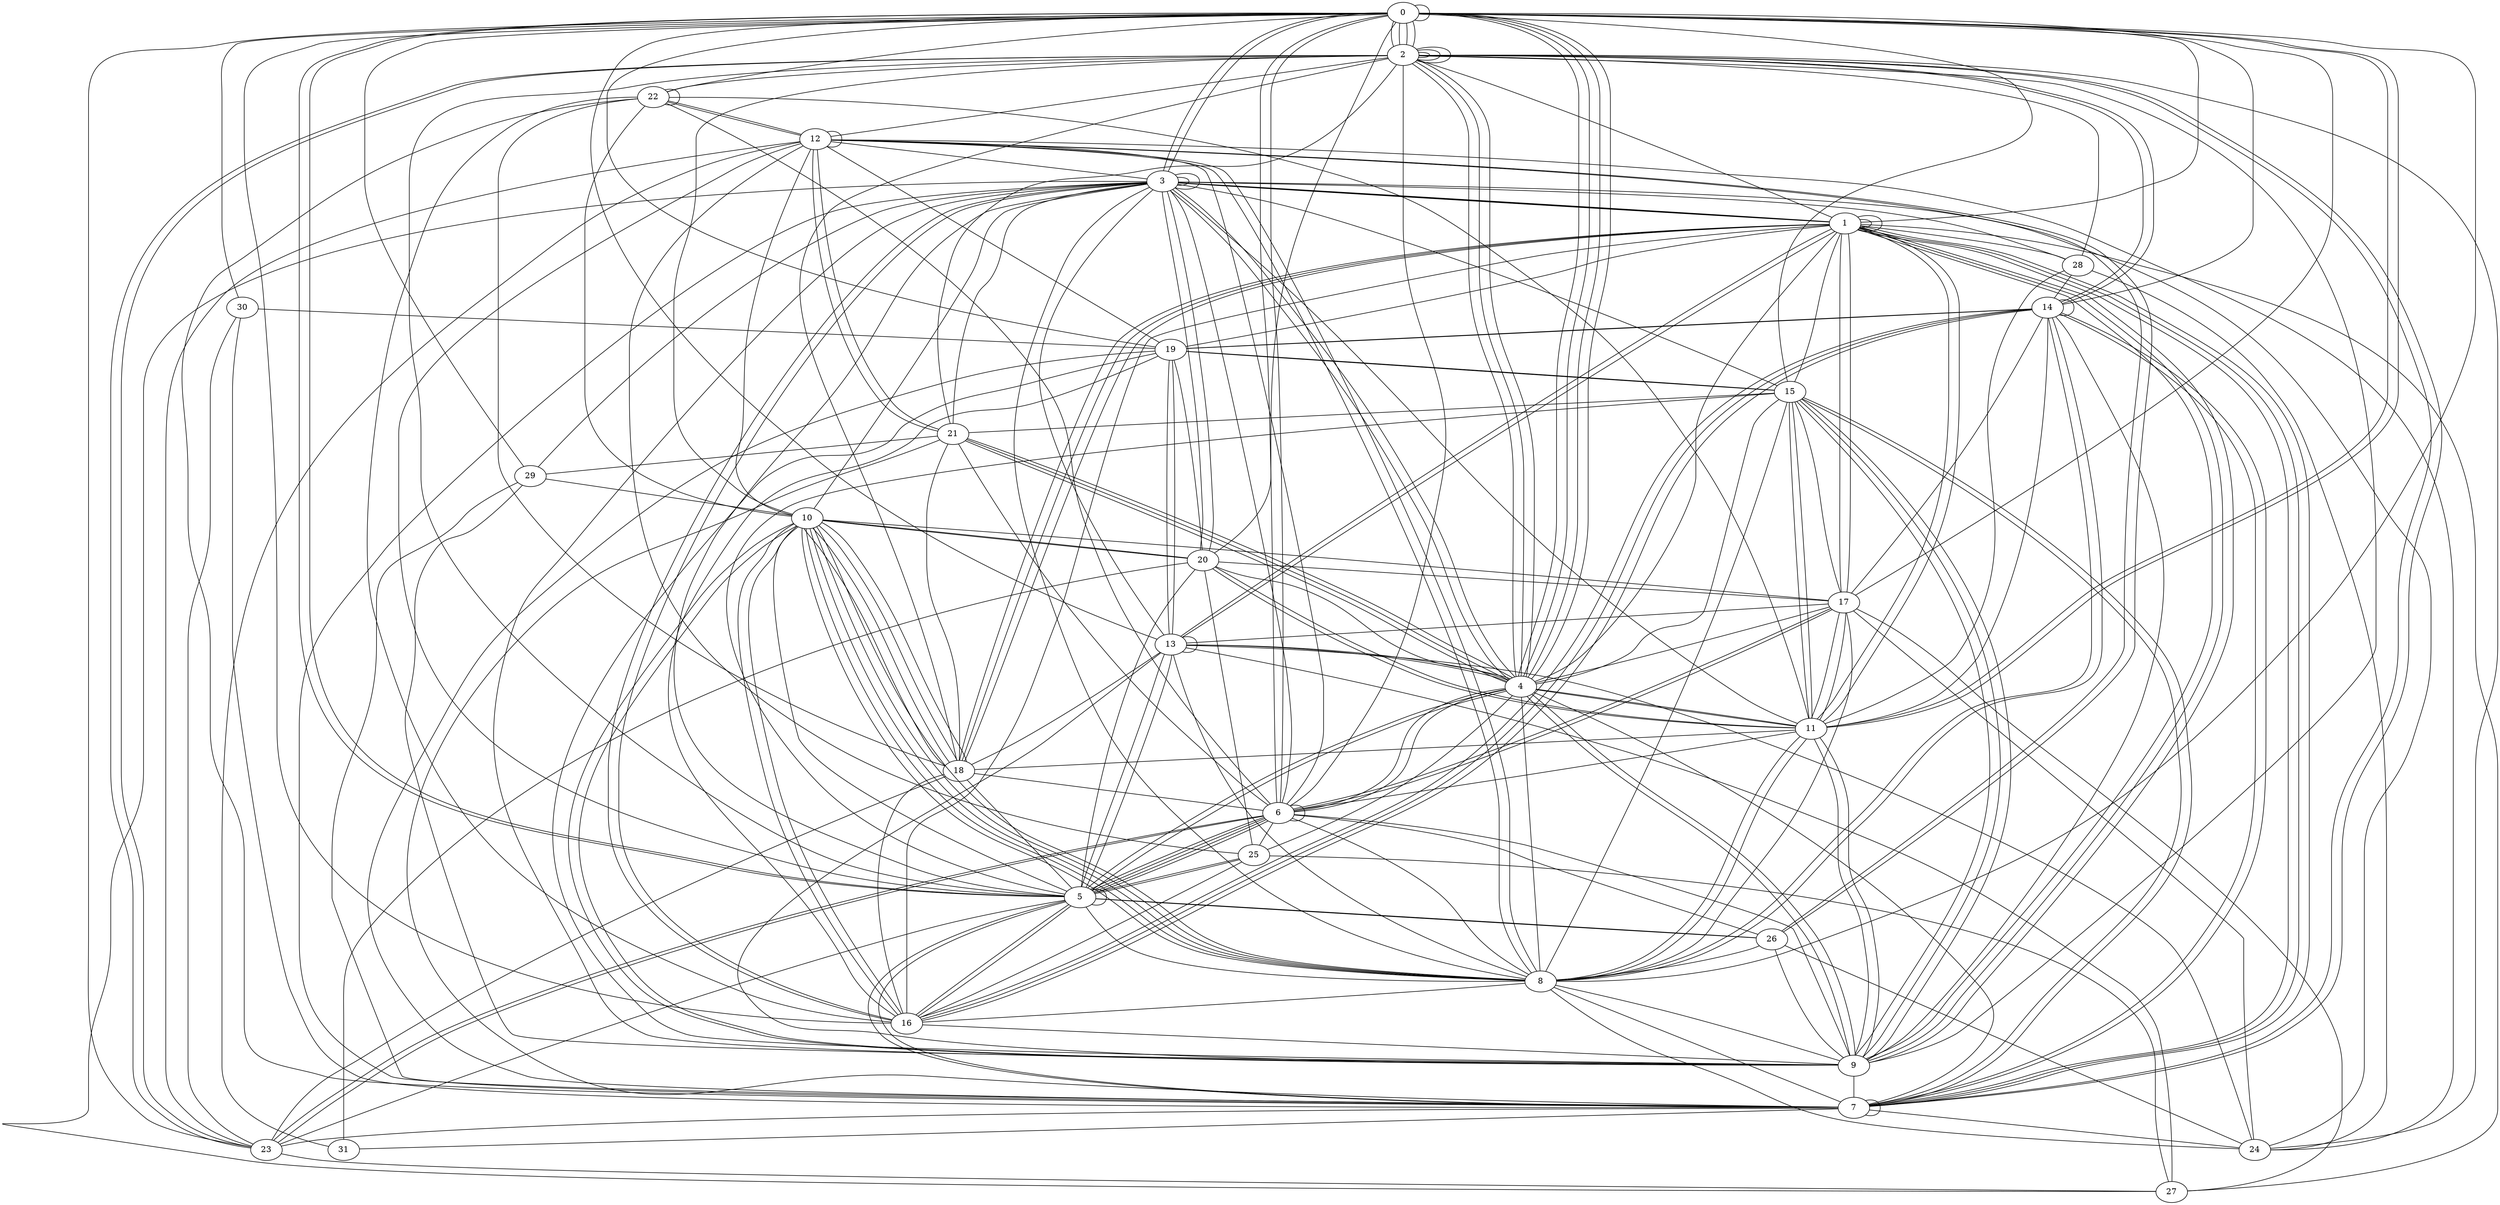 graph G {
0;
1;
2;
3;
4;
5;
6;
7;
8;
9;
10;
11;
12;
13;
14;
15;
16;
17;
18;
19;
20;
21;
22;
23;
24;
25;
26;
27;
28;
29;
30;
31;
5--10 ;
2--5 ;
11--14 ;
10--20 ;
15--1 ;
8--10 ;
4--0 ;
5--25 ;
20--10 ;
25--20 ;
25--5 ;
18--2 ;
18--10 ;
4--0 ;
12--25 ;
21--12 ;
26--6 ;
4--13 ;
27--17 ;
17--0 ;
4--6 ;
6--9 ;
4--3 ;
4--6 ;
9--11 ;
10--8 ;
20--11 ;
4--9 ;
21--2 ;
2--4 ;
6--11 ;
15--7 ;
19--13 ;
16--9 ;
11--20 ;
8--7 ;
15--19 ;
18--1 ;
10--16 ;
0--6 ;
5--5 ;
2--0 ;
14--7 ;
0--15 ;
4--20 ;
14--14 ;
28--14 ;
7--24 ;
2--0 ;
16--10 ;
5--26 ;
14--19 ;
0--3 ;
2--0 ;
11--0 ;
7--3 ;
1--2 ;
20--31 ;
8--12 ;
26--8 ;
6--3 ;
11--1 ;
19--12 ;
7--22 ;
5--13 ;
15--3 ;
18--10 ;
13--1 ;
1--0 ;
7--29 ;
26--12 ;
0--30 ;
10--9 ;
17--4 ;
2--6 ;
23--2 ;
8--24 ;
8--12 ;
1--4 ;
8--6 ;
7--7 ;
1--3 ;
9--11 ;
11--4 ;
16--5 ;
30--7 ;
9--14 ;
15--9 ;
11--8 ;
0--5 ;
13--13 ;
9--1 ;
18--22 ;
2--2 ;
8--3 ;
20--17 ;
29--10 ;
2--2 ;
28--3 ;
0--4 ;
21--7 ;
6--5 ;
10--8 ;
23--27 ;
9--7 ;
1--19 ;
15--7 ;
1--9 ;
6--5 ;
0--2 ;
7--4 ;
2--7 ;
7--1 ;
12--3 ;
1--1 ;
23--12 ;
19--0 ;
6--0 ;
13--4 ;
5--8 ;
24--28 ;
13--9 ;
21--4 ;
8--11 ;
9--10 ;
13--5 ;
3--3 ;
14--19 ;
5--3 ;
9--15 ;
15--21 ;
7--31 ;
25--16 ;
3--21 ;
14--8 ;
15--9 ;
12--6 ;
0--0 ;
25--27 ;
13--24 ;
17--6 ;
24--12 ;
3--4 ;
2--7 ;
11--28 ;
10--3 ;
0--29 ;
0--13 ;
0--5 ;
0--8 ;
14--16 ;
3--3 ;
22--10 ;
30--23 ;
8--10 ;
6--23 ;
24--2 ;
9--29 ;
8--16 ;
3--1 ;
6--23 ;
4--21 ;
5--12 ;
16--14 ;
3--11 ;
12--12 ;
18--1 ;
17--11 ;
31--12 ;
3--24 ;
27--3 ;
14--8 ;
14--2 ;
9--3 ;
21--4 ;
2--4 ;
2--2 ;
2--10 ;
2--22 ;
1--16 ;
16--14 ;
7--23 ;
22--22 ;
1--11 ;
7--5 ;
1--28 ;
2--12 ;
16--18 ;
10--18 ;
5--6 ;
0--3 ;
8--10 ;
15--11 ;
23--18 ;
13--18 ;
10--17 ;
17--14 ;
18--6 ;
4--15 ;
16--19 ;
5--6 ;
0--4 ;
6--25 ;
3--16 ;
11--15 ;
22--12 ;
1--17 ;
19--9 ;
13--8 ;
11--22 ;
8--9 ;
10--12 ;
13--27 ;
17--6 ;
17--13 ;
29--3 ;
14--2 ;
15--5 ;
1--3 ;
18--1 ;
19--15 ;
3--20 ;
5--26 ;
4--8 ;
4--5 ;
23--5 ;
1--1 ;
23--0 ;
16--3 ;
30--19 ;
20--19 ;
11--18 ;
12--22 ;
1--13 ;
6--6 ;
26--24 ;
0--11 ;
7--5 ;
4--9 ;
24--17 ;
1--27 ;
5--20 ;
21--12 ;
8--17 ;
9--26 ;
7--19 ;
15--17 ;
22--6 ;
20--0 ;
16--0 ;
18--21 ;
2--4 ;
13--3 ;
7--1 ;
17--11 ;
22--0 ;
25--4 ;
7--14 ;
14--0 ;
2--9 ;
21--29 ;
4--11 ;
23--2 ;
16--22 ;
5--16 ;
9--1 ;
20--3 ;
6--21 ;
18--5 ;
28--2 ;
1--17 ;
19--13 ;
8--15 ;
26--12 ;
10--18 ;
7--1 ;
5--4 ;
}
